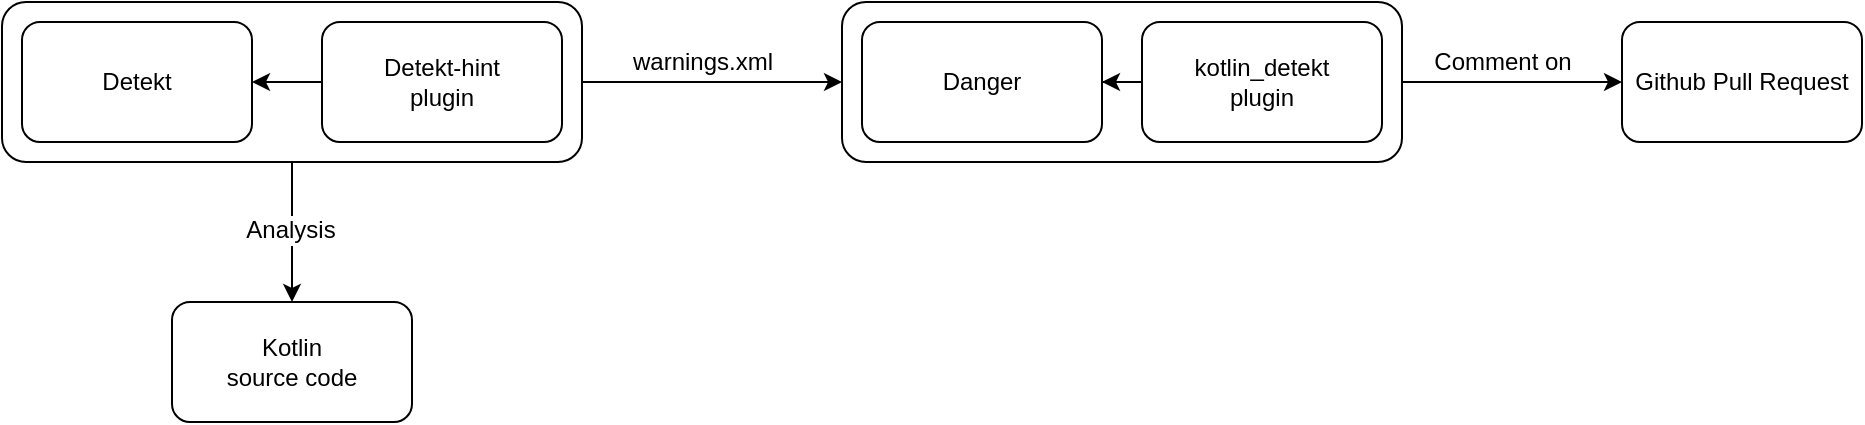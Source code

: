 <mxfile version="12.7.2" type="github"><diagram id="LOuoOTgeNmND6P_tuNQa" name="Page-1"><mxGraphModel dx="1186" dy="747" grid="1" gridSize="10" guides="1" tooltips="1" connect="1" arrows="1" fold="1" page="1" pageScale="1" pageWidth="827" pageHeight="1169" math="0" shadow="0"><root><mxCell id="0"/><mxCell id="1" parent="0"/><mxCell id="-wkxhndSPtRwMv5kLaB6-18" style="edgeStyle=orthogonalEdgeStyle;rounded=0;orthogonalLoop=1;jettySize=auto;html=1;exitX=1;exitY=0.5;exitDx=0;exitDy=0;entryX=0;entryY=0.5;entryDx=0;entryDy=0;" edge="1" parent="1" source="-wkxhndSPtRwMv5kLaB6-13" target="-wkxhndSPtRwMv5kLaB6-16"><mxGeometry relative="1" as="geometry"/></mxCell><mxCell id="-wkxhndSPtRwMv5kLaB6-19" value="Comment on" style="text;html=1;align=center;verticalAlign=middle;resizable=0;points=[];labelBackgroundColor=#ffffff;" vertex="1" connectable="0" parent="-wkxhndSPtRwMv5kLaB6-18"><mxGeometry x="-0.182" y="1" relative="1" as="geometry"><mxPoint x="5" y="-9" as="offset"/></mxGeometry></mxCell><mxCell id="-wkxhndSPtRwMv5kLaB6-13" value="" style="rounded=1;whiteSpace=wrap;html=1;" vertex="1" parent="1"><mxGeometry x="600" y="260" width="280" height="80" as="geometry"/></mxCell><mxCell id="-wkxhndSPtRwMv5kLaB6-9" style="edgeStyle=orthogonalEdgeStyle;rounded=0;orthogonalLoop=1;jettySize=auto;html=1;exitX=0.5;exitY=1;exitDx=0;exitDy=0;entryX=0.5;entryY=0;entryDx=0;entryDy=0;" edge="1" parent="1" source="-wkxhndSPtRwMv5kLaB6-7" target="-wkxhndSPtRwMv5kLaB6-3"><mxGeometry relative="1" as="geometry"/></mxCell><mxCell id="-wkxhndSPtRwMv5kLaB6-10" value="Analysis" style="text;html=1;align=center;verticalAlign=middle;resizable=0;points=[];labelBackgroundColor=#ffffff;" vertex="1" connectable="0" parent="-wkxhndSPtRwMv5kLaB6-9"><mxGeometry x="-0.029" y="-1" relative="1" as="geometry"><mxPoint as="offset"/></mxGeometry></mxCell><mxCell id="-wkxhndSPtRwMv5kLaB6-14" style="edgeStyle=orthogonalEdgeStyle;rounded=0;orthogonalLoop=1;jettySize=auto;html=1;exitX=1;exitY=0.5;exitDx=0;exitDy=0;entryX=0;entryY=0.5;entryDx=0;entryDy=0;" edge="1" parent="1" source="-wkxhndSPtRwMv5kLaB6-7" target="-wkxhndSPtRwMv5kLaB6-13"><mxGeometry relative="1" as="geometry"/></mxCell><mxCell id="-wkxhndSPtRwMv5kLaB6-15" value="warnings.xml" style="text;html=1;align=center;verticalAlign=middle;resizable=0;points=[];labelBackgroundColor=#ffffff;" vertex="1" connectable="0" parent="-wkxhndSPtRwMv5kLaB6-14"><mxGeometry x="-0.154" y="2" relative="1" as="geometry"><mxPoint x="5" y="-8" as="offset"/></mxGeometry></mxCell><mxCell id="-wkxhndSPtRwMv5kLaB6-7" value="" style="rounded=1;whiteSpace=wrap;html=1;" vertex="1" parent="1"><mxGeometry x="180" y="260" width="290" height="80" as="geometry"/></mxCell><mxCell id="-wkxhndSPtRwMv5kLaB6-1" value="Detekt" style="rounded=1;whiteSpace=wrap;html=1;align=center;labelPosition=center;verticalLabelPosition=middle;verticalAlign=middle;" vertex="1" parent="1"><mxGeometry x="190" y="270" width="115" height="60" as="geometry"/></mxCell><mxCell id="-wkxhndSPtRwMv5kLaB6-3" value="Kotlin &lt;br&gt;source code" style="rounded=1;whiteSpace=wrap;html=1;" vertex="1" parent="1"><mxGeometry x="265" y="410" width="120" height="60" as="geometry"/></mxCell><mxCell id="-wkxhndSPtRwMv5kLaB6-8" style="edgeStyle=orthogonalEdgeStyle;rounded=0;orthogonalLoop=1;jettySize=auto;html=1;exitX=0;exitY=0.5;exitDx=0;exitDy=0;entryX=1;entryY=0.5;entryDx=0;entryDy=0;" edge="1" parent="1" source="-wkxhndSPtRwMv5kLaB6-6" target="-wkxhndSPtRwMv5kLaB6-1"><mxGeometry relative="1" as="geometry"/></mxCell><mxCell id="-wkxhndSPtRwMv5kLaB6-6" value="Detekt-hint&lt;br&gt;plugin" style="rounded=1;whiteSpace=wrap;html=1;" vertex="1" parent="1"><mxGeometry x="340" y="270" width="120" height="60" as="geometry"/></mxCell><mxCell id="-wkxhndSPtRwMv5kLaB6-17" style="edgeStyle=orthogonalEdgeStyle;rounded=0;orthogonalLoop=1;jettySize=auto;html=1;exitX=0;exitY=0.5;exitDx=0;exitDy=0;" edge="1" parent="1" source="-wkxhndSPtRwMv5kLaB6-11" target="-wkxhndSPtRwMv5kLaB6-12"><mxGeometry relative="1" as="geometry"/></mxCell><mxCell id="-wkxhndSPtRwMv5kLaB6-11" value="kotlin_detekt &lt;br&gt;plugin" style="rounded=1;whiteSpace=wrap;html=1;" vertex="1" parent="1"><mxGeometry x="750" y="270" width="120" height="60" as="geometry"/></mxCell><mxCell id="-wkxhndSPtRwMv5kLaB6-12" value="Danger" style="rounded=1;whiteSpace=wrap;html=1;" vertex="1" parent="1"><mxGeometry x="610" y="270" width="120" height="60" as="geometry"/></mxCell><mxCell id="-wkxhndSPtRwMv5kLaB6-16" value="Github Pull Request" style="rounded=1;whiteSpace=wrap;html=1;" vertex="1" parent="1"><mxGeometry x="990" y="270" width="120" height="60" as="geometry"/></mxCell></root></mxGraphModel></diagram></mxfile>